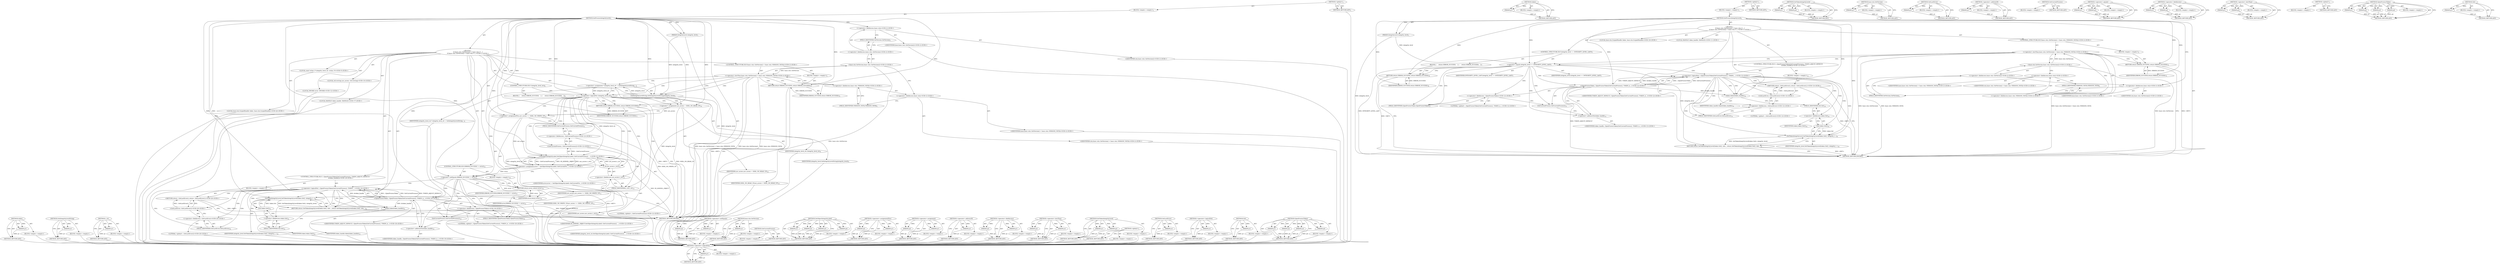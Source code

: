 digraph "Get" {
vulnerable_188 [label=<(METHOD,token)>];
vulnerable_189 [label=<(PARAM,p1)>];
vulnerable_190 [label=<(BLOCK,&lt;empty&gt;,&lt;empty&gt;)>];
vulnerable_191 [label=<(METHOD_RETURN,ANY)>];
vulnerable_141 [label=<(METHOD,GetIntegrityLevelString)>];
vulnerable_142 [label=<(PARAM,p1)>];
vulnerable_143 [label=<(BLOCK,&lt;empty&gt;,&lt;empty&gt;)>];
vulnerable_144 [label=<(METHOD_RETURN,ANY)>];
vulnerable_164 [label=<(METHOD,c_str)>];
vulnerable_165 [label=<(PARAM,p1)>];
vulnerable_166 [label=<(BLOCK,&lt;empty&gt;,&lt;empty&gt;)>];
vulnerable_167 [label=<(METHOD_RETURN,ANY)>];
vulnerable_6 [label=<(METHOD,&lt;global&gt;)<SUB>1</SUB>>];
vulnerable_7 [label=<(BLOCK,&lt;empty&gt;,&lt;empty&gt;)<SUB>1</SUB>>];
vulnerable_8 [label=<(METHOD,SetProcessIntegrityLevel)<SUB>1</SUB>>];
vulnerable_9 [label=<(PARAM,IntegrityLevel integrity_level)<SUB>1</SUB>>];
vulnerable_10 [label="<(BLOCK,{
   if (base::win::GetVersion() &lt; base::win::V...,{
   if (base::win::GetVersion() &lt; base::win::V...)<SUB>1</SUB>>"];
vulnerable_11 [label="<(CONTROL_STRUCTURE,IF,if (base::win::GetVersion() &lt; base::win::VERSION_VISTA))<SUB>2</SUB>>"];
vulnerable_12 [label="<(&lt;operator&gt;.lessThan,base::win::GetVersion() &lt; base::win::VERSION_VISTA)<SUB>2</SUB>>"];
vulnerable_13 [label="<(base.win.GetVersion,base::win::GetVersion())<SUB>2</SUB>>"];
vulnerable_14 [label="<(&lt;operator&gt;.fieldAccess,base::win::GetVersion)<SUB>2</SUB>>"];
vulnerable_15 [label="<(&lt;operator&gt;.fieldAccess,base::win)<SUB>2</SUB>>"];
vulnerable_16 [label="<(IDENTIFIER,base,base::win::GetVersion())<SUB>2</SUB>>"];
vulnerable_17 [label="<(IDENTIFIER,win,base::win::GetVersion())<SUB>2</SUB>>"];
vulnerable_18 [label=<(FIELD_IDENTIFIER,GetVersion,GetVersion)<SUB>2</SUB>>];
vulnerable_19 [label="<(&lt;operator&gt;.fieldAccess,base::win::VERSION_VISTA)<SUB>2</SUB>>"];
vulnerable_20 [label="<(&lt;operator&gt;.fieldAccess,base::win)<SUB>2</SUB>>"];
vulnerable_21 [label="<(IDENTIFIER,base,base::win::GetVersion() &lt; base::win::VERSION_VISTA)<SUB>2</SUB>>"];
vulnerable_22 [label="<(IDENTIFIER,win,base::win::GetVersion() &lt; base::win::VERSION_VISTA)<SUB>2</SUB>>"];
vulnerable_23 [label=<(FIELD_IDENTIFIER,VERSION_VISTA,VERSION_VISTA)<SUB>2</SUB>>];
vulnerable_24 [label=<(BLOCK,&lt;empty&gt;,&lt;empty&gt;)<SUB>3</SUB>>];
vulnerable_25 [label=<(RETURN,return ERROR_SUCCESS;,return ERROR_SUCCESS;)<SUB>3</SUB>>];
vulnerable_26 [label=<(IDENTIFIER,ERROR_SUCCESS,return ERROR_SUCCESS;)<SUB>3</SUB>>];
vulnerable_27 [label="<(LOCAL,const wchar_t* integrity_level_str: wchar_t*)<SUB>5</SUB>>"];
vulnerable_28 [label=<(&lt;operator&gt;.assignment,* integrity_level_str = GetIntegrityLevelString...)<SUB>5</SUB>>];
vulnerable_29 [label=<(IDENTIFIER,integrity_level_str,* integrity_level_str = GetIntegrityLevelString...)<SUB>5</SUB>>];
vulnerable_30 [label=<(GetIntegrityLevelString,GetIntegrityLevelString(integrity_level))<SUB>5</SUB>>];
vulnerable_31 [label=<(IDENTIFIER,integrity_level,GetIntegrityLevelString(integrity_level))<SUB>5</SUB>>];
vulnerable_32 [label=<(CONTROL_STRUCTURE,IF,if (!integrity_level_str))<SUB>6</SUB>>];
vulnerable_33 [label=<(&lt;operator&gt;.logicalNot,!integrity_level_str)<SUB>6</SUB>>];
vulnerable_34 [label=<(IDENTIFIER,integrity_level_str,!integrity_level_str)<SUB>6</SUB>>];
vulnerable_35 [label=<(BLOCK,{
     return ERROR_SUCCESS;
   },{
     return ERROR_SUCCESS;
   })<SUB>6</SUB>>];
vulnerable_36 [label=<(RETURN,return ERROR_SUCCESS;,return ERROR_SUCCESS;)<SUB>7</SUB>>];
vulnerable_37 [label=<(IDENTIFIER,ERROR_SUCCESS,return ERROR_SUCCESS;)<SUB>7</SUB>>];
vulnerable_38 [label="<(LOCAL,std.wstring ace_access: std.wstring)<SUB>10</SUB>>"];
vulnerable_39 [label=<(&lt;operator&gt;.assignment,ace_access = SDDL_NO_READ_UP)<SUB>10</SUB>>];
vulnerable_40 [label=<(IDENTIFIER,ace_access,ace_access = SDDL_NO_READ_UP)<SUB>10</SUB>>];
vulnerable_41 [label=<(IDENTIFIER,SDDL_NO_READ_UP,ace_access = SDDL_NO_READ_UP)<SUB>10</SUB>>];
vulnerable_42 [label=<(&lt;operator&gt;.assignmentPlus,ace_access += SDDL_NO_WRITE_UP)<SUB>11</SUB>>];
vulnerable_43 [label=<(IDENTIFIER,ace_access,ace_access += SDDL_NO_WRITE_UP)<SUB>11</SUB>>];
vulnerable_44 [label=<(IDENTIFIER,SDDL_NO_WRITE_UP,ace_access += SDDL_NO_WRITE_UP)<SUB>11</SUB>>];
vulnerable_45 [label="<(LOCAL,DWORD error: DWORD)<SUB>12</SUB>>"];
vulnerable_46 [label="<(&lt;operator&gt;.assignment,error = SetObjectIntegrityLabel(::GetCurrentPro...)<SUB>12</SUB>>"];
vulnerable_47 [label="<(IDENTIFIER,error,error = SetObjectIntegrityLabel(::GetCurrentPro...)<SUB>12</SUB>>"];
vulnerable_48 [label="<(SetObjectIntegrityLabel,SetObjectIntegrityLabel(::GetCurrentProcess(), ...)<SUB>12</SUB>>"];
vulnerable_49 [label="<(GetCurrentProcess,::GetCurrentProcess())<SUB>12</SUB>>"];
vulnerable_50 [label="<(&lt;operator&gt;.fieldAccess,::GetCurrentProcess)<SUB>12</SUB>>"];
vulnerable_51 [label="<(LITERAL,&lt;global&gt;,::GetCurrentProcess())<SUB>12</SUB>>"];
vulnerable_52 [label=<(FIELD_IDENTIFIER,GetCurrentProcess,GetCurrentProcess)<SUB>12</SUB>>];
vulnerable_53 [label="<(IDENTIFIER,SE_KERNEL_OBJECT,SetObjectIntegrityLabel(::GetCurrentProcess(), ...)<SUB>12</SUB>>"];
vulnerable_54 [label=<(c_str,ace_access.c_str())<SUB>13</SUB>>];
vulnerable_55 [label=<(&lt;operator&gt;.fieldAccess,ace_access.c_str)<SUB>13</SUB>>];
vulnerable_56 [label=<(IDENTIFIER,ace_access,ace_access.c_str())<SUB>13</SUB>>];
vulnerable_57 [label=<(FIELD_IDENTIFIER,c_str,c_str)<SUB>13</SUB>>];
vulnerable_58 [label="<(IDENTIFIER,integrity_level_str,SetObjectIntegrityLabel(::GetCurrentProcess(), ...)<SUB>14</SUB>>"];
vulnerable_59 [label=<(CONTROL_STRUCTURE,IF,if (ERROR_SUCCESS != error))<SUB>15</SUB>>];
vulnerable_60 [label=<(&lt;operator&gt;.notEquals,ERROR_SUCCESS != error)<SUB>15</SUB>>];
vulnerable_61 [label=<(IDENTIFIER,ERROR_SUCCESS,ERROR_SUCCESS != error)<SUB>15</SUB>>];
vulnerable_62 [label=<(IDENTIFIER,error,ERROR_SUCCESS != error)<SUB>15</SUB>>];
vulnerable_63 [label=<(BLOCK,&lt;empty&gt;,&lt;empty&gt;)<SUB>16</SUB>>];
vulnerable_64 [label=<(RETURN,return error;,return error;)<SUB>16</SUB>>];
vulnerable_65 [label=<(IDENTIFIER,error,return error;)<SUB>16</SUB>>];
vulnerable_66 [label="<(LOCAL,HANDLE token_handle: HANDLE)<SUB>17</SUB>>"];
vulnerable_67 [label="<(CONTROL_STRUCTURE,IF,if (!::OpenProcessToken(GetCurrentProcess(), TOKEN_ADJUST_DEFAULT,
                           &amp;token_handle)))<SUB>18</SUB>>"];
vulnerable_68 [label="<(&lt;operator&gt;.logicalNot,!::OpenProcessToken(GetCurrentProcess(), TOKEN_...)<SUB>18</SUB>>"];
vulnerable_69 [label="<(OpenProcessToken,::OpenProcessToken(GetCurrentProcess(), TOKEN_A...)<SUB>18</SUB>>"];
vulnerable_70 [label="<(&lt;operator&gt;.fieldAccess,::OpenProcessToken)<SUB>18</SUB>>"];
vulnerable_71 [label="<(LITERAL,&lt;global&gt;,::OpenProcessToken(GetCurrentProcess(), TOKEN_A...)<SUB>18</SUB>>"];
vulnerable_72 [label=<(FIELD_IDENTIFIER,OpenProcessToken,OpenProcessToken)<SUB>18</SUB>>];
vulnerable_73 [label=<(GetCurrentProcess,GetCurrentProcess())<SUB>18</SUB>>];
vulnerable_74 [label="<(IDENTIFIER,TOKEN_ADJUST_DEFAULT,::OpenProcessToken(GetCurrentProcess(), TOKEN_A...)<SUB>18</SUB>>"];
vulnerable_75 [label=<(&lt;operator&gt;.addressOf,&amp;token_handle)<SUB>19</SUB>>];
vulnerable_76 [label="<(IDENTIFIER,token_handle,::OpenProcessToken(GetCurrentProcess(), TOKEN_A...)<SUB>19</SUB>>"];
vulnerable_77 [label=<(BLOCK,&lt;empty&gt;,&lt;empty&gt;)<SUB>20</SUB>>];
vulnerable_78 [label="<(RETURN,return ::GetLastError();,return ::GetLastError();)<SUB>20</SUB>>"];
vulnerable_79 [label="<(GetLastError,::GetLastError())<SUB>20</SUB>>"];
vulnerable_80 [label="<(&lt;operator&gt;.fieldAccess,::GetLastError)<SUB>20</SUB>>"];
vulnerable_81 [label="<(LITERAL,&lt;global&gt;,::GetLastError())<SUB>20</SUB>>"];
vulnerable_82 [label=<(FIELD_IDENTIFIER,GetLastError,GetLastError)<SUB>20</SUB>>];
vulnerable_83 [label="<(LOCAL,base.win.ScopedHandle token: base.win.ScopedHandle)<SUB>22</SUB>>"];
vulnerable_84 [label=<(token,token(token_handle))<SUB>22</SUB>>];
vulnerable_85 [label=<(IDENTIFIER,token_handle,token(token_handle))<SUB>22</SUB>>];
vulnerable_86 [label=<(RETURN,return SetTokenIntegrityLevel(token.Get(), inte...,return SetTokenIntegrityLevel(token.Get(), inte...)<SUB>24</SUB>>];
vulnerable_87 [label=<(SetTokenIntegrityLevel,SetTokenIntegrityLevel(token.Get(), integrity_l...)<SUB>24</SUB>>];
vulnerable_88 [label=<(Get,token.Get())<SUB>24</SUB>>];
vulnerable_89 [label=<(&lt;operator&gt;.fieldAccess,token.Get)<SUB>24</SUB>>];
vulnerable_90 [label=<(IDENTIFIER,token,token.Get())<SUB>24</SUB>>];
vulnerable_91 [label=<(FIELD_IDENTIFIER,Get,Get)<SUB>24</SUB>>];
vulnerable_92 [label=<(IDENTIFIER,integrity_level,SetTokenIntegrityLevel(token.Get(), integrity_l...)<SUB>24</SUB>>];
vulnerable_93 [label=<(METHOD_RETURN,DWORD)<SUB>1</SUB>>];
vulnerable_95 [label=<(METHOD_RETURN,ANY)<SUB>1</SUB>>];
vulnerable_168 [label=<(METHOD,&lt;operator&gt;.notEquals)>];
vulnerable_169 [label=<(PARAM,p1)>];
vulnerable_170 [label=<(PARAM,p2)>];
vulnerable_171 [label=<(BLOCK,&lt;empty&gt;,&lt;empty&gt;)>];
vulnerable_172 [label=<(METHOD_RETURN,ANY)>];
vulnerable_127 [label=<(METHOD,base.win.GetVersion)>];
vulnerable_128 [label=<(PARAM,p1)>];
vulnerable_129 [label=<(BLOCK,&lt;empty&gt;,&lt;empty&gt;)>];
vulnerable_130 [label=<(METHOD_RETURN,ANY)>];
vulnerable_161 [label=<(METHOD,GetCurrentProcess)>];
vulnerable_162 [label=<(BLOCK,&lt;empty&gt;,&lt;empty&gt;)>];
vulnerable_163 [label=<(METHOD_RETURN,ANY)>];
vulnerable_154 [label=<(METHOD,SetObjectIntegrityLabel)>];
vulnerable_155 [label=<(PARAM,p1)>];
vulnerable_156 [label=<(PARAM,p2)>];
vulnerable_157 [label=<(PARAM,p3)>];
vulnerable_158 [label=<(PARAM,p4)>];
vulnerable_159 [label=<(BLOCK,&lt;empty&gt;,&lt;empty&gt;)>];
vulnerable_160 [label=<(METHOD_RETURN,ANY)>];
vulnerable_149 [label=<(METHOD,&lt;operator&gt;.assignmentPlus)>];
vulnerable_150 [label=<(PARAM,p1)>];
vulnerable_151 [label=<(PARAM,p2)>];
vulnerable_152 [label=<(BLOCK,&lt;empty&gt;,&lt;empty&gt;)>];
vulnerable_153 [label=<(METHOD_RETURN,ANY)>];
vulnerable_136 [label=<(METHOD,&lt;operator&gt;.assignment)>];
vulnerable_137 [label=<(PARAM,p1)>];
vulnerable_138 [label=<(PARAM,p2)>];
vulnerable_139 [label=<(BLOCK,&lt;empty&gt;,&lt;empty&gt;)>];
vulnerable_140 [label=<(METHOD_RETURN,ANY)>];
vulnerable_180 [label=<(METHOD,&lt;operator&gt;.addressOf)>];
vulnerable_181 [label=<(PARAM,p1)>];
vulnerable_182 [label=<(BLOCK,&lt;empty&gt;,&lt;empty&gt;)>];
vulnerable_183 [label=<(METHOD_RETURN,ANY)>];
vulnerable_131 [label=<(METHOD,&lt;operator&gt;.fieldAccess)>];
vulnerable_132 [label=<(PARAM,p1)>];
vulnerable_133 [label=<(PARAM,p2)>];
vulnerable_134 [label=<(BLOCK,&lt;empty&gt;,&lt;empty&gt;)>];
vulnerable_135 [label=<(METHOD_RETURN,ANY)>];
vulnerable_122 [label=<(METHOD,&lt;operator&gt;.lessThan)>];
vulnerable_123 [label=<(PARAM,p1)>];
vulnerable_124 [label=<(PARAM,p2)>];
vulnerable_125 [label=<(BLOCK,&lt;empty&gt;,&lt;empty&gt;)>];
vulnerable_126 [label=<(METHOD_RETURN,ANY)>];
vulnerable_116 [label=<(METHOD,&lt;global&gt;)<SUB>1</SUB>>];
vulnerable_117 [label=<(BLOCK,&lt;empty&gt;,&lt;empty&gt;)>];
vulnerable_118 [label=<(METHOD_RETURN,ANY)>];
vulnerable_192 [label=<(METHOD,SetTokenIntegrityLevel)>];
vulnerable_193 [label=<(PARAM,p1)>];
vulnerable_194 [label=<(PARAM,p2)>];
vulnerable_195 [label=<(BLOCK,&lt;empty&gt;,&lt;empty&gt;)>];
vulnerable_196 [label=<(METHOD_RETURN,ANY)>];
vulnerable_184 [label=<(METHOD,GetLastError)>];
vulnerable_185 [label=<(PARAM,p1)>];
vulnerable_186 [label=<(BLOCK,&lt;empty&gt;,&lt;empty&gt;)>];
vulnerable_187 [label=<(METHOD_RETURN,ANY)>];
vulnerable_145 [label=<(METHOD,&lt;operator&gt;.logicalNot)>];
vulnerable_146 [label=<(PARAM,p1)>];
vulnerable_147 [label=<(BLOCK,&lt;empty&gt;,&lt;empty&gt;)>];
vulnerable_148 [label=<(METHOD_RETURN,ANY)>];
vulnerable_197 [label=<(METHOD,Get)>];
vulnerable_198 [label=<(PARAM,p1)>];
vulnerable_199 [label=<(BLOCK,&lt;empty&gt;,&lt;empty&gt;)>];
vulnerable_200 [label=<(METHOD_RETURN,ANY)>];
vulnerable_173 [label=<(METHOD,OpenProcessToken)>];
vulnerable_174 [label=<(PARAM,p1)>];
vulnerable_175 [label=<(PARAM,p2)>];
vulnerable_176 [label=<(PARAM,p3)>];
vulnerable_177 [label=<(PARAM,p4)>];
vulnerable_178 [label=<(BLOCK,&lt;empty&gt;,&lt;empty&gt;)>];
vulnerable_179 [label=<(METHOD_RETURN,ANY)>];
fixed_105 [label=<(METHOD,&lt;operator&gt;.logicalNot)>];
fixed_106 [label=<(PARAM,p1)>];
fixed_107 [label=<(BLOCK,&lt;empty&gt;,&lt;empty&gt;)>];
fixed_108 [label=<(METHOD_RETURN,ANY)>];
fixed_127 [label=<(METHOD,token)>];
fixed_128 [label=<(PARAM,p1)>];
fixed_129 [label=<(BLOCK,&lt;empty&gt;,&lt;empty&gt;)>];
fixed_130 [label=<(METHOD_RETURN,ANY)>];
fixed_6 [label=<(METHOD,&lt;global&gt;)<SUB>1</SUB>>];
fixed_7 [label=<(BLOCK,&lt;empty&gt;,&lt;empty&gt;)<SUB>1</SUB>>];
fixed_8 [label=<(METHOD,SetProcessIntegrityLevel)<SUB>1</SUB>>];
fixed_9 [label=<(PARAM,IntegrityLevel integrity_level)<SUB>1</SUB>>];
fixed_10 [label="<(BLOCK,{
   if (base::win::GetVersion() &lt; base::win::V...,{
   if (base::win::GetVersion() &lt; base::win::V...)<SUB>1</SUB>>"];
fixed_11 [label="<(CONTROL_STRUCTURE,IF,if (base::win::GetVersion() &lt; base::win::VERSION_VISTA))<SUB>2</SUB>>"];
fixed_12 [label="<(&lt;operator&gt;.lessThan,base::win::GetVersion() &lt; base::win::VERSION_VISTA)<SUB>2</SUB>>"];
fixed_13 [label="<(base.win.GetVersion,base::win::GetVersion())<SUB>2</SUB>>"];
fixed_14 [label="<(&lt;operator&gt;.fieldAccess,base::win::GetVersion)<SUB>2</SUB>>"];
fixed_15 [label="<(&lt;operator&gt;.fieldAccess,base::win)<SUB>2</SUB>>"];
fixed_16 [label="<(IDENTIFIER,base,base::win::GetVersion())<SUB>2</SUB>>"];
fixed_17 [label="<(IDENTIFIER,win,base::win::GetVersion())<SUB>2</SUB>>"];
fixed_18 [label=<(FIELD_IDENTIFIER,GetVersion,GetVersion)<SUB>2</SUB>>];
fixed_19 [label="<(&lt;operator&gt;.fieldAccess,base::win::VERSION_VISTA)<SUB>2</SUB>>"];
fixed_20 [label="<(&lt;operator&gt;.fieldAccess,base::win)<SUB>2</SUB>>"];
fixed_21 [label="<(IDENTIFIER,base,base::win::GetVersion() &lt; base::win::VERSION_VISTA)<SUB>2</SUB>>"];
fixed_22 [label="<(IDENTIFIER,win,base::win::GetVersion() &lt; base::win::VERSION_VISTA)<SUB>2</SUB>>"];
fixed_23 [label=<(FIELD_IDENTIFIER,VERSION_VISTA,VERSION_VISTA)<SUB>2</SUB>>];
fixed_24 [label=<(BLOCK,&lt;empty&gt;,&lt;empty&gt;)<SUB>3</SUB>>];
fixed_25 [label=<(RETURN,return ERROR_SUCCESS;,return ERROR_SUCCESS;)<SUB>3</SUB>>];
fixed_26 [label=<(IDENTIFIER,ERROR_SUCCESS,return ERROR_SUCCESS;)<SUB>3</SUB>>];
fixed_27 [label=<(CONTROL_STRUCTURE,IF,if (integrity_level == INTEGRITY_LEVEL_LAST))<SUB>7</SUB>>];
fixed_28 [label=<(&lt;operator&gt;.equals,integrity_level == INTEGRITY_LEVEL_LAST)<SUB>7</SUB>>];
fixed_29 [label=<(IDENTIFIER,integrity_level,integrity_level == INTEGRITY_LEVEL_LAST)<SUB>7</SUB>>];
fixed_30 [label=<(IDENTIFIER,INTEGRITY_LEVEL_LAST,integrity_level == INTEGRITY_LEVEL_LAST)<SUB>7</SUB>>];
fixed_31 [label=<(BLOCK,{
     return ERROR_SUCCESS;
   },{
     return ERROR_SUCCESS;
   })<SUB>7</SUB>>];
fixed_32 [label=<(RETURN,return ERROR_SUCCESS;,return ERROR_SUCCESS;)<SUB>8</SUB>>];
fixed_33 [label=<(IDENTIFIER,ERROR_SUCCESS,return ERROR_SUCCESS;)<SUB>8</SUB>>];
fixed_34 [label="<(LOCAL,HANDLE token_handle: HANDLE)<SUB>11</SUB>>"];
fixed_35 [label="<(CONTROL_STRUCTURE,IF,if (!::OpenProcessToken(GetCurrentProcess(), TOKEN_ADJUST_DEFAULT,
                           &amp;token_handle)))<SUB>12</SUB>>"];
fixed_36 [label="<(&lt;operator&gt;.logicalNot,!::OpenProcessToken(GetCurrentProcess(), TOKEN_...)<SUB>12</SUB>>"];
fixed_37 [label="<(OpenProcessToken,::OpenProcessToken(GetCurrentProcess(), TOKEN_A...)<SUB>12</SUB>>"];
fixed_38 [label="<(&lt;operator&gt;.fieldAccess,::OpenProcessToken)<SUB>12</SUB>>"];
fixed_39 [label="<(LITERAL,&lt;global&gt;,::OpenProcessToken(GetCurrentProcess(), TOKEN_A...)<SUB>12</SUB>>"];
fixed_40 [label=<(FIELD_IDENTIFIER,OpenProcessToken,OpenProcessToken)<SUB>12</SUB>>];
fixed_41 [label=<(GetCurrentProcess,GetCurrentProcess())<SUB>12</SUB>>];
fixed_42 [label="<(IDENTIFIER,TOKEN_ADJUST_DEFAULT,::OpenProcessToken(GetCurrentProcess(), TOKEN_A...)<SUB>12</SUB>>"];
fixed_43 [label=<(&lt;operator&gt;.addressOf,&amp;token_handle)<SUB>13</SUB>>];
fixed_44 [label="<(IDENTIFIER,token_handle,::OpenProcessToken(GetCurrentProcess(), TOKEN_A...)<SUB>13</SUB>>"];
fixed_45 [label=<(BLOCK,&lt;empty&gt;,&lt;empty&gt;)<SUB>14</SUB>>];
fixed_46 [label="<(RETURN,return ::GetLastError();,return ::GetLastError();)<SUB>14</SUB>>"];
fixed_47 [label="<(GetLastError,::GetLastError())<SUB>14</SUB>>"];
fixed_48 [label="<(&lt;operator&gt;.fieldAccess,::GetLastError)<SUB>14</SUB>>"];
fixed_49 [label="<(LITERAL,&lt;global&gt;,::GetLastError())<SUB>14</SUB>>"];
fixed_50 [label=<(FIELD_IDENTIFIER,GetLastError,GetLastError)<SUB>14</SUB>>];
fixed_51 [label="<(LOCAL,base.win.ScopedHandle token: base.win.ScopedHandle)<SUB>16</SUB>>"];
fixed_52 [label=<(token,token(token_handle))<SUB>16</SUB>>];
fixed_53 [label=<(IDENTIFIER,token_handle,token(token_handle))<SUB>16</SUB>>];
fixed_54 [label=<(RETURN,return SetTokenIntegrityLevel(token.Get(), inte...,return SetTokenIntegrityLevel(token.Get(), inte...)<SUB>18</SUB>>];
fixed_55 [label=<(SetTokenIntegrityLevel,SetTokenIntegrityLevel(token.Get(), integrity_l...)<SUB>18</SUB>>];
fixed_56 [label=<(Get,token.Get())<SUB>18</SUB>>];
fixed_57 [label=<(&lt;operator&gt;.fieldAccess,token.Get)<SUB>18</SUB>>];
fixed_58 [label=<(IDENTIFIER,token,token.Get())<SUB>18</SUB>>];
fixed_59 [label=<(FIELD_IDENTIFIER,Get,Get)<SUB>18</SUB>>];
fixed_60 [label=<(IDENTIFIER,integrity_level,SetTokenIntegrityLevel(token.Get(), integrity_l...)<SUB>18</SUB>>];
fixed_61 [label=<(METHOD_RETURN,DWORD)<SUB>1</SUB>>];
fixed_63 [label=<(METHOD_RETURN,ANY)<SUB>1</SUB>>];
fixed_131 [label=<(METHOD,SetTokenIntegrityLevel)>];
fixed_132 [label=<(PARAM,p1)>];
fixed_133 [label=<(PARAM,p2)>];
fixed_134 [label=<(BLOCK,&lt;empty&gt;,&lt;empty&gt;)>];
fixed_135 [label=<(METHOD_RETURN,ANY)>];
fixed_91 [label=<(METHOD,base.win.GetVersion)>];
fixed_92 [label=<(PARAM,p1)>];
fixed_93 [label=<(BLOCK,&lt;empty&gt;,&lt;empty&gt;)>];
fixed_94 [label=<(METHOD_RETURN,ANY)>];
fixed_123 [label=<(METHOD,GetLastError)>];
fixed_124 [label=<(PARAM,p1)>];
fixed_125 [label=<(BLOCK,&lt;empty&gt;,&lt;empty&gt;)>];
fixed_126 [label=<(METHOD_RETURN,ANY)>];
fixed_119 [label=<(METHOD,&lt;operator&gt;.addressOf)>];
fixed_120 [label=<(PARAM,p1)>];
fixed_121 [label=<(BLOCK,&lt;empty&gt;,&lt;empty&gt;)>];
fixed_122 [label=<(METHOD_RETURN,ANY)>];
fixed_116 [label=<(METHOD,GetCurrentProcess)>];
fixed_117 [label=<(BLOCK,&lt;empty&gt;,&lt;empty&gt;)>];
fixed_118 [label=<(METHOD_RETURN,ANY)>];
fixed_100 [label=<(METHOD,&lt;operator&gt;.equals)>];
fixed_101 [label=<(PARAM,p1)>];
fixed_102 [label=<(PARAM,p2)>];
fixed_103 [label=<(BLOCK,&lt;empty&gt;,&lt;empty&gt;)>];
fixed_104 [label=<(METHOD_RETURN,ANY)>];
fixed_95 [label=<(METHOD,&lt;operator&gt;.fieldAccess)>];
fixed_96 [label=<(PARAM,p1)>];
fixed_97 [label=<(PARAM,p2)>];
fixed_98 [label=<(BLOCK,&lt;empty&gt;,&lt;empty&gt;)>];
fixed_99 [label=<(METHOD_RETURN,ANY)>];
fixed_86 [label=<(METHOD,&lt;operator&gt;.lessThan)>];
fixed_87 [label=<(PARAM,p1)>];
fixed_88 [label=<(PARAM,p2)>];
fixed_89 [label=<(BLOCK,&lt;empty&gt;,&lt;empty&gt;)>];
fixed_90 [label=<(METHOD_RETURN,ANY)>];
fixed_80 [label=<(METHOD,&lt;global&gt;)<SUB>1</SUB>>];
fixed_81 [label=<(BLOCK,&lt;empty&gt;,&lt;empty&gt;)>];
fixed_82 [label=<(METHOD_RETURN,ANY)>];
fixed_109 [label=<(METHOD,OpenProcessToken)>];
fixed_110 [label=<(PARAM,p1)>];
fixed_111 [label=<(PARAM,p2)>];
fixed_112 [label=<(PARAM,p3)>];
fixed_113 [label=<(PARAM,p4)>];
fixed_114 [label=<(BLOCK,&lt;empty&gt;,&lt;empty&gt;)>];
fixed_115 [label=<(METHOD_RETURN,ANY)>];
fixed_136 [label=<(METHOD,Get)>];
fixed_137 [label=<(PARAM,p1)>];
fixed_138 [label=<(BLOCK,&lt;empty&gt;,&lt;empty&gt;)>];
fixed_139 [label=<(METHOD_RETURN,ANY)>];
vulnerable_188 -> vulnerable_189  [key=0, label="AST: "];
vulnerable_188 -> vulnerable_189  [key=1, label="DDG: "];
vulnerable_188 -> vulnerable_190  [key=0, label="AST: "];
vulnerable_188 -> vulnerable_191  [key=0, label="AST: "];
vulnerable_188 -> vulnerable_191  [key=1, label="CFG: "];
vulnerable_189 -> vulnerable_191  [key=0, label="DDG: p1"];
vulnerable_190 -> fixed_105  [key=0];
vulnerable_191 -> fixed_105  [key=0];
vulnerable_141 -> vulnerable_142  [key=0, label="AST: "];
vulnerable_141 -> vulnerable_142  [key=1, label="DDG: "];
vulnerable_141 -> vulnerable_143  [key=0, label="AST: "];
vulnerable_141 -> vulnerable_144  [key=0, label="AST: "];
vulnerable_141 -> vulnerable_144  [key=1, label="CFG: "];
vulnerable_142 -> vulnerable_144  [key=0, label="DDG: p1"];
vulnerable_143 -> fixed_105  [key=0];
vulnerable_144 -> fixed_105  [key=0];
vulnerable_164 -> vulnerable_165  [key=0, label="AST: "];
vulnerable_164 -> vulnerable_165  [key=1, label="DDG: "];
vulnerable_164 -> vulnerable_166  [key=0, label="AST: "];
vulnerable_164 -> vulnerable_167  [key=0, label="AST: "];
vulnerable_164 -> vulnerable_167  [key=1, label="CFG: "];
vulnerable_165 -> vulnerable_167  [key=0, label="DDG: p1"];
vulnerable_166 -> fixed_105  [key=0];
vulnerable_167 -> fixed_105  [key=0];
vulnerable_6 -> vulnerable_7  [key=0, label="AST: "];
vulnerable_6 -> vulnerable_95  [key=0, label="AST: "];
vulnerable_6 -> vulnerable_95  [key=1, label="CFG: "];
vulnerable_7 -> vulnerable_8  [key=0, label="AST: "];
vulnerable_8 -> vulnerable_9  [key=0, label="AST: "];
vulnerable_8 -> vulnerable_9  [key=1, label="DDG: "];
vulnerable_8 -> vulnerable_10  [key=0, label="AST: "];
vulnerable_8 -> vulnerable_93  [key=0, label="AST: "];
vulnerable_8 -> vulnerable_15  [key=0, label="CFG: "];
vulnerable_8 -> vulnerable_39  [key=0, label="DDG: "];
vulnerable_8 -> vulnerable_42  [key=0, label="DDG: "];
vulnerable_8 -> vulnerable_84  [key=0, label="DDG: "];
vulnerable_8 -> vulnerable_25  [key=0, label="DDG: "];
vulnerable_8 -> vulnerable_30  [key=0, label="DDG: "];
vulnerable_8 -> vulnerable_33  [key=0, label="DDG: "];
vulnerable_8 -> vulnerable_36  [key=0, label="DDG: "];
vulnerable_8 -> vulnerable_48  [key=0, label="DDG: "];
vulnerable_8 -> vulnerable_60  [key=0, label="DDG: "];
vulnerable_8 -> vulnerable_87  [key=0, label="DDG: "];
vulnerable_8 -> vulnerable_26  [key=0, label="DDG: "];
vulnerable_8 -> vulnerable_37  [key=0, label="DDG: "];
vulnerable_8 -> vulnerable_65  [key=0, label="DDG: "];
vulnerable_8 -> vulnerable_69  [key=0, label="DDG: "];
vulnerable_9 -> vulnerable_93  [key=0, label="DDG: integrity_level"];
vulnerable_9 -> vulnerable_30  [key=0, label="DDG: integrity_level"];
vulnerable_10 -> vulnerable_11  [key=0, label="AST: "];
vulnerable_10 -> vulnerable_27  [key=0, label="AST: "];
vulnerable_10 -> vulnerable_28  [key=0, label="AST: "];
vulnerable_10 -> vulnerable_32  [key=0, label="AST: "];
vulnerable_10 -> vulnerable_38  [key=0, label="AST: "];
vulnerable_10 -> vulnerable_39  [key=0, label="AST: "];
vulnerable_10 -> vulnerable_42  [key=0, label="AST: "];
vulnerable_10 -> vulnerable_45  [key=0, label="AST: "];
vulnerable_10 -> vulnerable_46  [key=0, label="AST: "];
vulnerable_10 -> vulnerable_59  [key=0, label="AST: "];
vulnerable_10 -> vulnerable_66  [key=0, label="AST: "];
vulnerable_10 -> vulnerable_67  [key=0, label="AST: "];
vulnerable_10 -> vulnerable_83  [key=0, label="AST: "];
vulnerable_10 -> vulnerable_84  [key=0, label="AST: "];
vulnerable_10 -> vulnerable_86  [key=0, label="AST: "];
vulnerable_11 -> vulnerable_12  [key=0, label="AST: "];
vulnerable_11 -> vulnerable_24  [key=0, label="AST: "];
vulnerable_12 -> vulnerable_13  [key=0, label="AST: "];
vulnerable_12 -> vulnerable_19  [key=0, label="AST: "];
vulnerable_12 -> vulnerable_25  [key=0, label="CFG: "];
vulnerable_12 -> vulnerable_25  [key=1, label="CDG: "];
vulnerable_12 -> vulnerable_30  [key=0, label="CFG: "];
vulnerable_12 -> vulnerable_30  [key=1, label="CDG: "];
vulnerable_12 -> vulnerable_93  [key=0, label="DDG: base::win::GetVersion()"];
vulnerable_12 -> vulnerable_93  [key=1, label="DDG: base::win::VERSION_VISTA"];
vulnerable_12 -> vulnerable_93  [key=2, label="DDG: base::win::GetVersion() &lt; base::win::VERSION_VISTA"];
vulnerable_12 -> vulnerable_28  [key=0, label="CDG: "];
vulnerable_12 -> vulnerable_33  [key=0, label="CDG: "];
vulnerable_13 -> vulnerable_14  [key=0, label="AST: "];
vulnerable_13 -> vulnerable_20  [key=0, label="CFG: "];
vulnerable_13 -> vulnerable_93  [key=0, label="DDG: base::win::GetVersion"];
vulnerable_13 -> vulnerable_12  [key=0, label="DDG: base::win::GetVersion"];
vulnerable_14 -> vulnerable_15  [key=0, label="AST: "];
vulnerable_14 -> vulnerable_18  [key=0, label="AST: "];
vulnerable_14 -> vulnerable_13  [key=0, label="CFG: "];
vulnerable_15 -> vulnerable_16  [key=0, label="AST: "];
vulnerable_15 -> vulnerable_17  [key=0, label="AST: "];
vulnerable_15 -> vulnerable_18  [key=0, label="CFG: "];
vulnerable_16 -> fixed_105  [key=0];
vulnerable_17 -> fixed_105  [key=0];
vulnerable_18 -> vulnerable_14  [key=0, label="CFG: "];
vulnerable_19 -> vulnerable_20  [key=0, label="AST: "];
vulnerable_19 -> vulnerable_23  [key=0, label="AST: "];
vulnerable_19 -> vulnerable_12  [key=0, label="CFG: "];
vulnerable_20 -> vulnerable_21  [key=0, label="AST: "];
vulnerable_20 -> vulnerable_22  [key=0, label="AST: "];
vulnerable_20 -> vulnerable_23  [key=0, label="CFG: "];
vulnerable_21 -> fixed_105  [key=0];
vulnerable_22 -> fixed_105  [key=0];
vulnerable_23 -> vulnerable_19  [key=0, label="CFG: "];
vulnerable_24 -> vulnerable_25  [key=0, label="AST: "];
vulnerable_25 -> vulnerable_26  [key=0, label="AST: "];
vulnerable_25 -> vulnerable_93  [key=0, label="CFG: "];
vulnerable_25 -> vulnerable_93  [key=1, label="DDG: &lt;RET&gt;"];
vulnerable_26 -> vulnerable_25  [key=0, label="DDG: ERROR_SUCCESS"];
vulnerable_27 -> fixed_105  [key=0];
vulnerable_28 -> vulnerable_29  [key=0, label="AST: "];
vulnerable_28 -> vulnerable_30  [key=0, label="AST: "];
vulnerable_28 -> vulnerable_33  [key=0, label="CFG: "];
vulnerable_28 -> vulnerable_33  [key=1, label="DDG: integrity_level_str"];
vulnerable_29 -> fixed_105  [key=0];
vulnerable_30 -> vulnerable_31  [key=0, label="AST: "];
vulnerable_30 -> vulnerable_28  [key=0, label="CFG: "];
vulnerable_30 -> vulnerable_28  [key=1, label="DDG: integrity_level"];
vulnerable_30 -> vulnerable_87  [key=0, label="DDG: integrity_level"];
vulnerable_31 -> fixed_105  [key=0];
vulnerable_32 -> vulnerable_33  [key=0, label="AST: "];
vulnerable_32 -> vulnerable_35  [key=0, label="AST: "];
vulnerable_33 -> vulnerable_34  [key=0, label="AST: "];
vulnerable_33 -> vulnerable_36  [key=0, label="CFG: "];
vulnerable_33 -> vulnerable_36  [key=1, label="CDG: "];
vulnerable_33 -> vulnerable_39  [key=0, label="CFG: "];
vulnerable_33 -> vulnerable_39  [key=1, label="CDG: "];
vulnerable_33 -> vulnerable_48  [key=0, label="DDG: integrity_level_str"];
vulnerable_33 -> vulnerable_48  [key=1, label="CDG: "];
vulnerable_33 -> vulnerable_49  [key=0, label="CDG: "];
vulnerable_33 -> vulnerable_60  [key=0, label="CDG: "];
vulnerable_33 -> vulnerable_42  [key=0, label="CDG: "];
vulnerable_33 -> vulnerable_57  [key=0, label="CDG: "];
vulnerable_33 -> vulnerable_52  [key=0, label="CDG: "];
vulnerable_33 -> vulnerable_46  [key=0, label="CDG: "];
vulnerable_33 -> vulnerable_50  [key=0, label="CDG: "];
vulnerable_33 -> vulnerable_54  [key=0, label="CDG: "];
vulnerable_33 -> vulnerable_55  [key=0, label="CDG: "];
vulnerable_34 -> fixed_105  [key=0];
vulnerable_35 -> vulnerable_36  [key=0, label="AST: "];
vulnerable_36 -> vulnerable_37  [key=0, label="AST: "];
vulnerable_36 -> vulnerable_93  [key=0, label="CFG: "];
vulnerable_36 -> vulnerable_93  [key=1, label="DDG: &lt;RET&gt;"];
vulnerable_37 -> vulnerable_36  [key=0, label="DDG: ERROR_SUCCESS"];
vulnerable_38 -> fixed_105  [key=0];
vulnerable_39 -> vulnerable_40  [key=0, label="AST: "];
vulnerable_39 -> vulnerable_41  [key=0, label="AST: "];
vulnerable_39 -> vulnerable_42  [key=0, label="CFG: "];
vulnerable_39 -> vulnerable_42  [key=1, label="DDG: ace_access"];
vulnerable_39 -> vulnerable_93  [key=0, label="DDG: SDDL_NO_READ_UP"];
vulnerable_40 -> fixed_105  [key=0];
vulnerable_41 -> fixed_105  [key=0];
vulnerable_42 -> vulnerable_43  [key=0, label="AST: "];
vulnerable_42 -> vulnerable_44  [key=0, label="AST: "];
vulnerable_42 -> vulnerable_52  [key=0, label="CFG: "];
vulnerable_42 -> vulnerable_93  [key=0, label="DDG: SDDL_NO_WRITE_UP"];
vulnerable_42 -> vulnerable_54  [key=0, label="DDG: ace_access"];
vulnerable_43 -> fixed_105  [key=0];
vulnerable_44 -> fixed_105  [key=0];
vulnerable_45 -> fixed_105  [key=0];
vulnerable_46 -> vulnerable_47  [key=0, label="AST: "];
vulnerable_46 -> vulnerable_48  [key=0, label="AST: "];
vulnerable_46 -> vulnerable_60  [key=0, label="CFG: "];
vulnerable_46 -> vulnerable_60  [key=1, label="DDG: error"];
vulnerable_47 -> fixed_105  [key=0];
vulnerable_48 -> vulnerable_49  [key=0, label="AST: "];
vulnerable_48 -> vulnerable_53  [key=0, label="AST: "];
vulnerable_48 -> vulnerable_54  [key=0, label="AST: "];
vulnerable_48 -> vulnerable_58  [key=0, label="AST: "];
vulnerable_48 -> vulnerable_46  [key=0, label="CFG: "];
vulnerable_48 -> vulnerable_46  [key=1, label="DDG: ::GetCurrentProcess()"];
vulnerable_48 -> vulnerable_46  [key=2, label="DDG: SE_KERNEL_OBJECT"];
vulnerable_48 -> vulnerable_46  [key=3, label="DDG: ace_access.c_str()"];
vulnerable_48 -> vulnerable_46  [key=4, label="DDG: integrity_level_str"];
vulnerable_48 -> vulnerable_93  [key=0, label="DDG: SE_KERNEL_OBJECT"];
vulnerable_49 -> vulnerable_50  [key=0, label="AST: "];
vulnerable_49 -> vulnerable_57  [key=0, label="CFG: "];
vulnerable_49 -> vulnerable_48  [key=0, label="DDG: ::GetCurrentProcess"];
vulnerable_50 -> vulnerable_51  [key=0, label="AST: "];
vulnerable_50 -> vulnerable_52  [key=0, label="AST: "];
vulnerable_50 -> vulnerable_49  [key=0, label="CFG: "];
vulnerable_51 -> fixed_105  [key=0];
vulnerable_52 -> vulnerable_50  [key=0, label="CFG: "];
vulnerable_53 -> fixed_105  [key=0];
vulnerable_54 -> vulnerable_55  [key=0, label="AST: "];
vulnerable_54 -> vulnerable_48  [key=0, label="CFG: "];
vulnerable_54 -> vulnerable_48  [key=1, label="DDG: ace_access.c_str"];
vulnerable_55 -> vulnerable_56  [key=0, label="AST: "];
vulnerable_55 -> vulnerable_57  [key=0, label="AST: "];
vulnerable_55 -> vulnerable_54  [key=0, label="CFG: "];
vulnerable_56 -> fixed_105  [key=0];
vulnerable_57 -> vulnerable_55  [key=0, label="CFG: "];
vulnerable_58 -> fixed_105  [key=0];
vulnerable_59 -> vulnerable_60  [key=0, label="AST: "];
vulnerable_59 -> vulnerable_63  [key=0, label="AST: "];
vulnerable_60 -> vulnerable_61  [key=0, label="AST: "];
vulnerable_60 -> vulnerable_62  [key=0, label="AST: "];
vulnerable_60 -> vulnerable_64  [key=0, label="CFG: "];
vulnerable_60 -> vulnerable_64  [key=1, label="CDG: "];
vulnerable_60 -> vulnerable_72  [key=0, label="CFG: "];
vulnerable_60 -> vulnerable_72  [key=1, label="CDG: "];
vulnerable_60 -> vulnerable_65  [key=0, label="DDG: error"];
vulnerable_60 -> vulnerable_68  [key=0, label="CDG: "];
vulnerable_60 -> vulnerable_73  [key=0, label="CDG: "];
vulnerable_60 -> vulnerable_75  [key=0, label="CDG: "];
vulnerable_60 -> vulnerable_69  [key=0, label="CDG: "];
vulnerable_60 -> vulnerable_70  [key=0, label="CDG: "];
vulnerable_61 -> fixed_105  [key=0];
vulnerable_62 -> fixed_105  [key=0];
vulnerable_63 -> vulnerable_64  [key=0, label="AST: "];
vulnerable_64 -> vulnerable_65  [key=0, label="AST: "];
vulnerable_64 -> vulnerable_93  [key=0, label="CFG: "];
vulnerable_64 -> vulnerable_93  [key=1, label="DDG: &lt;RET&gt;"];
vulnerable_65 -> vulnerable_64  [key=0, label="DDG: error"];
vulnerable_66 -> fixed_105  [key=0];
vulnerable_67 -> vulnerable_68  [key=0, label="AST: "];
vulnerable_67 -> vulnerable_77  [key=0, label="AST: "];
vulnerable_68 -> vulnerable_69  [key=0, label="AST: "];
vulnerable_68 -> vulnerable_82  [key=0, label="CFG: "];
vulnerable_68 -> vulnerable_82  [key=1, label="CDG: "];
vulnerable_68 -> vulnerable_84  [key=0, label="CFG: "];
vulnerable_68 -> vulnerable_84  [key=1, label="CDG: "];
vulnerable_68 -> vulnerable_89  [key=0, label="CDG: "];
vulnerable_68 -> vulnerable_87  [key=0, label="CDG: "];
vulnerable_68 -> vulnerable_91  [key=0, label="CDG: "];
vulnerable_68 -> vulnerable_79  [key=0, label="CDG: "];
vulnerable_68 -> vulnerable_80  [key=0, label="CDG: "];
vulnerable_68 -> vulnerable_88  [key=0, label="CDG: "];
vulnerable_68 -> vulnerable_78  [key=0, label="CDG: "];
vulnerable_68 -> vulnerable_86  [key=0, label="CDG: "];
vulnerable_69 -> vulnerable_70  [key=0, label="AST: "];
vulnerable_69 -> vulnerable_73  [key=0, label="AST: "];
vulnerable_69 -> vulnerable_74  [key=0, label="AST: "];
vulnerable_69 -> vulnerable_75  [key=0, label="AST: "];
vulnerable_69 -> vulnerable_68  [key=0, label="CFG: "];
vulnerable_69 -> vulnerable_68  [key=1, label="DDG: ::OpenProcessToken"];
vulnerable_69 -> vulnerable_68  [key=2, label="DDG: GetCurrentProcess()"];
vulnerable_69 -> vulnerable_68  [key=3, label="DDG: TOKEN_ADJUST_DEFAULT"];
vulnerable_69 -> vulnerable_68  [key=4, label="DDG: &amp;token_handle"];
vulnerable_69 -> vulnerable_93  [key=0, label="DDG: TOKEN_ADJUST_DEFAULT"];
vulnerable_69 -> vulnerable_84  [key=0, label="DDG: &amp;token_handle"];
vulnerable_70 -> vulnerable_71  [key=0, label="AST: "];
vulnerable_70 -> vulnerable_72  [key=0, label="AST: "];
vulnerable_70 -> vulnerable_73  [key=0, label="CFG: "];
vulnerable_71 -> fixed_105  [key=0];
vulnerable_72 -> vulnerable_70  [key=0, label="CFG: "];
vulnerable_73 -> vulnerable_75  [key=0, label="CFG: "];
vulnerable_74 -> fixed_105  [key=0];
vulnerable_75 -> vulnerable_76  [key=0, label="AST: "];
vulnerable_75 -> vulnerable_69  [key=0, label="CFG: "];
vulnerable_76 -> fixed_105  [key=0];
vulnerable_77 -> vulnerable_78  [key=0, label="AST: "];
vulnerable_78 -> vulnerable_79  [key=0, label="AST: "];
vulnerable_78 -> vulnerable_93  [key=0, label="CFG: "];
vulnerable_78 -> vulnerable_93  [key=1, label="DDG: &lt;RET&gt;"];
vulnerable_79 -> vulnerable_80  [key=0, label="AST: "];
vulnerable_79 -> vulnerable_78  [key=0, label="CFG: "];
vulnerable_79 -> vulnerable_78  [key=1, label="DDG: ::GetLastError()"];
vulnerable_80 -> vulnerable_81  [key=0, label="AST: "];
vulnerable_80 -> vulnerable_82  [key=0, label="AST: "];
vulnerable_80 -> vulnerable_79  [key=0, label="CFG: "];
vulnerable_81 -> fixed_105  [key=0];
vulnerable_82 -> vulnerable_80  [key=0, label="CFG: "];
vulnerable_83 -> fixed_105  [key=0];
vulnerable_84 -> vulnerable_85  [key=0, label="AST: "];
vulnerable_84 -> vulnerable_91  [key=0, label="CFG: "];
vulnerable_85 -> fixed_105  [key=0];
vulnerable_86 -> vulnerable_87  [key=0, label="AST: "];
vulnerable_86 -> vulnerable_93  [key=0, label="CFG: "];
vulnerable_86 -> vulnerable_93  [key=1, label="DDG: &lt;RET&gt;"];
vulnerable_87 -> vulnerable_88  [key=0, label="AST: "];
vulnerable_87 -> vulnerable_92  [key=0, label="AST: "];
vulnerable_87 -> vulnerable_86  [key=0, label="CFG: "];
vulnerable_87 -> vulnerable_86  [key=1, label="DDG: SetTokenIntegrityLevel(token.Get(), integrity_level)"];
vulnerable_88 -> vulnerable_89  [key=0, label="AST: "];
vulnerable_88 -> vulnerable_87  [key=0, label="CFG: "];
vulnerable_88 -> vulnerable_87  [key=1, label="DDG: token.Get"];
vulnerable_89 -> vulnerable_90  [key=0, label="AST: "];
vulnerable_89 -> vulnerable_91  [key=0, label="AST: "];
vulnerable_89 -> vulnerable_88  [key=0, label="CFG: "];
vulnerable_90 -> fixed_105  [key=0];
vulnerable_91 -> vulnerable_89  [key=0, label="CFG: "];
vulnerable_92 -> fixed_105  [key=0];
vulnerable_93 -> fixed_105  [key=0];
vulnerable_95 -> fixed_105  [key=0];
vulnerable_168 -> vulnerable_169  [key=0, label="AST: "];
vulnerable_168 -> vulnerable_169  [key=1, label="DDG: "];
vulnerable_168 -> vulnerable_171  [key=0, label="AST: "];
vulnerable_168 -> vulnerable_170  [key=0, label="AST: "];
vulnerable_168 -> vulnerable_170  [key=1, label="DDG: "];
vulnerable_168 -> vulnerable_172  [key=0, label="AST: "];
vulnerable_168 -> vulnerable_172  [key=1, label="CFG: "];
vulnerable_169 -> vulnerable_172  [key=0, label="DDG: p1"];
vulnerable_170 -> vulnerable_172  [key=0, label="DDG: p2"];
vulnerable_171 -> fixed_105  [key=0];
vulnerable_172 -> fixed_105  [key=0];
vulnerable_127 -> vulnerable_128  [key=0, label="AST: "];
vulnerable_127 -> vulnerable_128  [key=1, label="DDG: "];
vulnerable_127 -> vulnerable_129  [key=0, label="AST: "];
vulnerable_127 -> vulnerable_130  [key=0, label="AST: "];
vulnerable_127 -> vulnerable_130  [key=1, label="CFG: "];
vulnerable_128 -> vulnerable_130  [key=0, label="DDG: p1"];
vulnerable_129 -> fixed_105  [key=0];
vulnerable_130 -> fixed_105  [key=0];
vulnerable_161 -> vulnerable_162  [key=0, label="AST: "];
vulnerable_161 -> vulnerable_163  [key=0, label="AST: "];
vulnerable_161 -> vulnerable_163  [key=1, label="CFG: "];
vulnerable_162 -> fixed_105  [key=0];
vulnerable_163 -> fixed_105  [key=0];
vulnerable_154 -> vulnerable_155  [key=0, label="AST: "];
vulnerable_154 -> vulnerable_155  [key=1, label="DDG: "];
vulnerable_154 -> vulnerable_159  [key=0, label="AST: "];
vulnerable_154 -> vulnerable_156  [key=0, label="AST: "];
vulnerable_154 -> vulnerable_156  [key=1, label="DDG: "];
vulnerable_154 -> vulnerable_160  [key=0, label="AST: "];
vulnerable_154 -> vulnerable_160  [key=1, label="CFG: "];
vulnerable_154 -> vulnerable_157  [key=0, label="AST: "];
vulnerable_154 -> vulnerable_157  [key=1, label="DDG: "];
vulnerable_154 -> vulnerable_158  [key=0, label="AST: "];
vulnerable_154 -> vulnerable_158  [key=1, label="DDG: "];
vulnerable_155 -> vulnerable_160  [key=0, label="DDG: p1"];
vulnerable_156 -> vulnerable_160  [key=0, label="DDG: p2"];
vulnerable_157 -> vulnerable_160  [key=0, label="DDG: p3"];
vulnerable_158 -> vulnerable_160  [key=0, label="DDG: p4"];
vulnerable_159 -> fixed_105  [key=0];
vulnerable_160 -> fixed_105  [key=0];
vulnerable_149 -> vulnerable_150  [key=0, label="AST: "];
vulnerable_149 -> vulnerable_150  [key=1, label="DDG: "];
vulnerable_149 -> vulnerable_152  [key=0, label="AST: "];
vulnerable_149 -> vulnerable_151  [key=0, label="AST: "];
vulnerable_149 -> vulnerable_151  [key=1, label="DDG: "];
vulnerable_149 -> vulnerable_153  [key=0, label="AST: "];
vulnerable_149 -> vulnerable_153  [key=1, label="CFG: "];
vulnerable_150 -> vulnerable_153  [key=0, label="DDG: p1"];
vulnerable_151 -> vulnerable_153  [key=0, label="DDG: p2"];
vulnerable_152 -> fixed_105  [key=0];
vulnerable_153 -> fixed_105  [key=0];
vulnerable_136 -> vulnerable_137  [key=0, label="AST: "];
vulnerable_136 -> vulnerable_137  [key=1, label="DDG: "];
vulnerable_136 -> vulnerable_139  [key=0, label="AST: "];
vulnerable_136 -> vulnerable_138  [key=0, label="AST: "];
vulnerable_136 -> vulnerable_138  [key=1, label="DDG: "];
vulnerable_136 -> vulnerable_140  [key=0, label="AST: "];
vulnerable_136 -> vulnerable_140  [key=1, label="CFG: "];
vulnerable_137 -> vulnerable_140  [key=0, label="DDG: p1"];
vulnerable_138 -> vulnerable_140  [key=0, label="DDG: p2"];
vulnerable_139 -> fixed_105  [key=0];
vulnerable_140 -> fixed_105  [key=0];
vulnerable_180 -> vulnerable_181  [key=0, label="AST: "];
vulnerable_180 -> vulnerable_181  [key=1, label="DDG: "];
vulnerable_180 -> vulnerable_182  [key=0, label="AST: "];
vulnerable_180 -> vulnerable_183  [key=0, label="AST: "];
vulnerable_180 -> vulnerable_183  [key=1, label="CFG: "];
vulnerable_181 -> vulnerable_183  [key=0, label="DDG: p1"];
vulnerable_182 -> fixed_105  [key=0];
vulnerable_183 -> fixed_105  [key=0];
vulnerable_131 -> vulnerable_132  [key=0, label="AST: "];
vulnerable_131 -> vulnerable_132  [key=1, label="DDG: "];
vulnerable_131 -> vulnerable_134  [key=0, label="AST: "];
vulnerable_131 -> vulnerable_133  [key=0, label="AST: "];
vulnerable_131 -> vulnerable_133  [key=1, label="DDG: "];
vulnerable_131 -> vulnerable_135  [key=0, label="AST: "];
vulnerable_131 -> vulnerable_135  [key=1, label="CFG: "];
vulnerable_132 -> vulnerable_135  [key=0, label="DDG: p1"];
vulnerable_133 -> vulnerable_135  [key=0, label="DDG: p2"];
vulnerable_134 -> fixed_105  [key=0];
vulnerable_135 -> fixed_105  [key=0];
vulnerable_122 -> vulnerable_123  [key=0, label="AST: "];
vulnerable_122 -> vulnerable_123  [key=1, label="DDG: "];
vulnerable_122 -> vulnerable_125  [key=0, label="AST: "];
vulnerable_122 -> vulnerable_124  [key=0, label="AST: "];
vulnerable_122 -> vulnerable_124  [key=1, label="DDG: "];
vulnerable_122 -> vulnerable_126  [key=0, label="AST: "];
vulnerable_122 -> vulnerable_126  [key=1, label="CFG: "];
vulnerable_123 -> vulnerable_126  [key=0, label="DDG: p1"];
vulnerable_124 -> vulnerable_126  [key=0, label="DDG: p2"];
vulnerable_125 -> fixed_105  [key=0];
vulnerable_126 -> fixed_105  [key=0];
vulnerable_116 -> vulnerable_117  [key=0, label="AST: "];
vulnerable_116 -> vulnerable_118  [key=0, label="AST: "];
vulnerable_116 -> vulnerable_118  [key=1, label="CFG: "];
vulnerable_117 -> fixed_105  [key=0];
vulnerable_118 -> fixed_105  [key=0];
vulnerable_192 -> vulnerable_193  [key=0, label="AST: "];
vulnerable_192 -> vulnerable_193  [key=1, label="DDG: "];
vulnerable_192 -> vulnerable_195  [key=0, label="AST: "];
vulnerable_192 -> vulnerable_194  [key=0, label="AST: "];
vulnerable_192 -> vulnerable_194  [key=1, label="DDG: "];
vulnerable_192 -> vulnerable_196  [key=0, label="AST: "];
vulnerable_192 -> vulnerable_196  [key=1, label="CFG: "];
vulnerable_193 -> vulnerable_196  [key=0, label="DDG: p1"];
vulnerable_194 -> vulnerable_196  [key=0, label="DDG: p2"];
vulnerable_195 -> fixed_105  [key=0];
vulnerable_196 -> fixed_105  [key=0];
vulnerable_184 -> vulnerable_185  [key=0, label="AST: "];
vulnerable_184 -> vulnerable_185  [key=1, label="DDG: "];
vulnerable_184 -> vulnerable_186  [key=0, label="AST: "];
vulnerable_184 -> vulnerable_187  [key=0, label="AST: "];
vulnerable_184 -> vulnerable_187  [key=1, label="CFG: "];
vulnerable_185 -> vulnerable_187  [key=0, label="DDG: p1"];
vulnerable_186 -> fixed_105  [key=0];
vulnerable_187 -> fixed_105  [key=0];
vulnerable_145 -> vulnerable_146  [key=0, label="AST: "];
vulnerable_145 -> vulnerable_146  [key=1, label="DDG: "];
vulnerable_145 -> vulnerable_147  [key=0, label="AST: "];
vulnerable_145 -> vulnerable_148  [key=0, label="AST: "];
vulnerable_145 -> vulnerable_148  [key=1, label="CFG: "];
vulnerable_146 -> vulnerable_148  [key=0, label="DDG: p1"];
vulnerable_147 -> fixed_105  [key=0];
vulnerable_148 -> fixed_105  [key=0];
vulnerable_197 -> vulnerable_198  [key=0, label="AST: "];
vulnerable_197 -> vulnerable_198  [key=1, label="DDG: "];
vulnerable_197 -> vulnerable_199  [key=0, label="AST: "];
vulnerable_197 -> vulnerable_200  [key=0, label="AST: "];
vulnerable_197 -> vulnerable_200  [key=1, label="CFG: "];
vulnerable_198 -> vulnerable_200  [key=0, label="DDG: p1"];
vulnerable_199 -> fixed_105  [key=0];
vulnerable_200 -> fixed_105  [key=0];
vulnerable_173 -> vulnerable_174  [key=0, label="AST: "];
vulnerable_173 -> vulnerable_174  [key=1, label="DDG: "];
vulnerable_173 -> vulnerable_178  [key=0, label="AST: "];
vulnerable_173 -> vulnerable_175  [key=0, label="AST: "];
vulnerable_173 -> vulnerable_175  [key=1, label="DDG: "];
vulnerable_173 -> vulnerable_179  [key=0, label="AST: "];
vulnerable_173 -> vulnerable_179  [key=1, label="CFG: "];
vulnerable_173 -> vulnerable_176  [key=0, label="AST: "];
vulnerable_173 -> vulnerable_176  [key=1, label="DDG: "];
vulnerable_173 -> vulnerable_177  [key=0, label="AST: "];
vulnerable_173 -> vulnerable_177  [key=1, label="DDG: "];
vulnerable_174 -> vulnerable_179  [key=0, label="DDG: p1"];
vulnerable_175 -> vulnerable_179  [key=0, label="DDG: p2"];
vulnerable_176 -> vulnerable_179  [key=0, label="DDG: p3"];
vulnerable_177 -> vulnerable_179  [key=0, label="DDG: p4"];
vulnerable_178 -> fixed_105  [key=0];
vulnerable_179 -> fixed_105  [key=0];
fixed_105 -> fixed_106  [key=0, label="AST: "];
fixed_105 -> fixed_106  [key=1, label="DDG: "];
fixed_105 -> fixed_107  [key=0, label="AST: "];
fixed_105 -> fixed_108  [key=0, label="AST: "];
fixed_105 -> fixed_108  [key=1, label="CFG: "];
fixed_106 -> fixed_108  [key=0, label="DDG: p1"];
fixed_127 -> fixed_128  [key=0, label="AST: "];
fixed_127 -> fixed_128  [key=1, label="DDG: "];
fixed_127 -> fixed_129  [key=0, label="AST: "];
fixed_127 -> fixed_130  [key=0, label="AST: "];
fixed_127 -> fixed_130  [key=1, label="CFG: "];
fixed_128 -> fixed_130  [key=0, label="DDG: p1"];
fixed_6 -> fixed_7  [key=0, label="AST: "];
fixed_6 -> fixed_63  [key=0, label="AST: "];
fixed_6 -> fixed_63  [key=1, label="CFG: "];
fixed_7 -> fixed_8  [key=0, label="AST: "];
fixed_8 -> fixed_9  [key=0, label="AST: "];
fixed_8 -> fixed_9  [key=1, label="DDG: "];
fixed_8 -> fixed_10  [key=0, label="AST: "];
fixed_8 -> fixed_61  [key=0, label="AST: "];
fixed_8 -> fixed_15  [key=0, label="CFG: "];
fixed_8 -> fixed_52  [key=0, label="DDG: "];
fixed_8 -> fixed_25  [key=0, label="DDG: "];
fixed_8 -> fixed_28  [key=0, label="DDG: "];
fixed_8 -> fixed_32  [key=0, label="DDG: "];
fixed_8 -> fixed_55  [key=0, label="DDG: "];
fixed_8 -> fixed_26  [key=0, label="DDG: "];
fixed_8 -> fixed_33  [key=0, label="DDG: "];
fixed_8 -> fixed_37  [key=0, label="DDG: "];
fixed_9 -> fixed_61  [key=0, label="DDG: integrity_level"];
fixed_9 -> fixed_28  [key=0, label="DDG: integrity_level"];
fixed_10 -> fixed_11  [key=0, label="AST: "];
fixed_10 -> fixed_27  [key=0, label="AST: "];
fixed_10 -> fixed_34  [key=0, label="AST: "];
fixed_10 -> fixed_35  [key=0, label="AST: "];
fixed_10 -> fixed_51  [key=0, label="AST: "];
fixed_10 -> fixed_52  [key=0, label="AST: "];
fixed_10 -> fixed_54  [key=0, label="AST: "];
fixed_11 -> fixed_12  [key=0, label="AST: "];
fixed_11 -> fixed_24  [key=0, label="AST: "];
fixed_12 -> fixed_13  [key=0, label="AST: "];
fixed_12 -> fixed_19  [key=0, label="AST: "];
fixed_12 -> fixed_25  [key=0, label="CFG: "];
fixed_12 -> fixed_25  [key=1, label="CDG: "];
fixed_12 -> fixed_28  [key=0, label="CFG: "];
fixed_12 -> fixed_28  [key=1, label="CDG: "];
fixed_12 -> fixed_61  [key=0, label="DDG: base::win::GetVersion()"];
fixed_12 -> fixed_61  [key=1, label="DDG: base::win::VERSION_VISTA"];
fixed_12 -> fixed_61  [key=2, label="DDG: base::win::GetVersion() &lt; base::win::VERSION_VISTA"];
fixed_13 -> fixed_14  [key=0, label="AST: "];
fixed_13 -> fixed_20  [key=0, label="CFG: "];
fixed_13 -> fixed_61  [key=0, label="DDG: base::win::GetVersion"];
fixed_13 -> fixed_12  [key=0, label="DDG: base::win::GetVersion"];
fixed_14 -> fixed_15  [key=0, label="AST: "];
fixed_14 -> fixed_18  [key=0, label="AST: "];
fixed_14 -> fixed_13  [key=0, label="CFG: "];
fixed_15 -> fixed_16  [key=0, label="AST: "];
fixed_15 -> fixed_17  [key=0, label="AST: "];
fixed_15 -> fixed_18  [key=0, label="CFG: "];
fixed_18 -> fixed_14  [key=0, label="CFG: "];
fixed_19 -> fixed_20  [key=0, label="AST: "];
fixed_19 -> fixed_23  [key=0, label="AST: "];
fixed_19 -> fixed_12  [key=0, label="CFG: "];
fixed_20 -> fixed_21  [key=0, label="AST: "];
fixed_20 -> fixed_22  [key=0, label="AST: "];
fixed_20 -> fixed_23  [key=0, label="CFG: "];
fixed_23 -> fixed_19  [key=0, label="CFG: "];
fixed_24 -> fixed_25  [key=0, label="AST: "];
fixed_25 -> fixed_26  [key=0, label="AST: "];
fixed_25 -> fixed_61  [key=0, label="CFG: "];
fixed_25 -> fixed_61  [key=1, label="DDG: &lt;RET&gt;"];
fixed_26 -> fixed_25  [key=0, label="DDG: ERROR_SUCCESS"];
fixed_27 -> fixed_28  [key=0, label="AST: "];
fixed_27 -> fixed_31  [key=0, label="AST: "];
fixed_28 -> fixed_29  [key=0, label="AST: "];
fixed_28 -> fixed_30  [key=0, label="AST: "];
fixed_28 -> fixed_32  [key=0, label="CFG: "];
fixed_28 -> fixed_32  [key=1, label="CDG: "];
fixed_28 -> fixed_40  [key=0, label="CFG: "];
fixed_28 -> fixed_40  [key=1, label="CDG: "];
fixed_28 -> fixed_61  [key=0, label="DDG: INTEGRITY_LEVEL_LAST"];
fixed_28 -> fixed_55  [key=0, label="DDG: integrity_level"];
fixed_28 -> fixed_36  [key=0, label="CDG: "];
fixed_28 -> fixed_37  [key=0, label="CDG: "];
fixed_28 -> fixed_38  [key=0, label="CDG: "];
fixed_28 -> fixed_41  [key=0, label="CDG: "];
fixed_28 -> fixed_43  [key=0, label="CDG: "];
fixed_31 -> fixed_32  [key=0, label="AST: "];
fixed_32 -> fixed_33  [key=0, label="AST: "];
fixed_32 -> fixed_61  [key=0, label="CFG: "];
fixed_32 -> fixed_61  [key=1, label="DDG: &lt;RET&gt;"];
fixed_33 -> fixed_32  [key=0, label="DDG: ERROR_SUCCESS"];
fixed_35 -> fixed_36  [key=0, label="AST: "];
fixed_35 -> fixed_45  [key=0, label="AST: "];
fixed_36 -> fixed_37  [key=0, label="AST: "];
fixed_36 -> fixed_50  [key=0, label="CFG: "];
fixed_36 -> fixed_50  [key=1, label="CDG: "];
fixed_36 -> fixed_52  [key=0, label="CFG: "];
fixed_36 -> fixed_52  [key=1, label="CDG: "];
fixed_36 -> fixed_47  [key=0, label="CDG: "];
fixed_36 -> fixed_48  [key=0, label="CDG: "];
fixed_36 -> fixed_57  [key=0, label="CDG: "];
fixed_36 -> fixed_46  [key=0, label="CDG: "];
fixed_36 -> fixed_56  [key=0, label="CDG: "];
fixed_36 -> fixed_59  [key=0, label="CDG: "];
fixed_36 -> fixed_55  [key=0, label="CDG: "];
fixed_36 -> fixed_54  [key=0, label="CDG: "];
fixed_37 -> fixed_38  [key=0, label="AST: "];
fixed_37 -> fixed_41  [key=0, label="AST: "];
fixed_37 -> fixed_42  [key=0, label="AST: "];
fixed_37 -> fixed_43  [key=0, label="AST: "];
fixed_37 -> fixed_36  [key=0, label="CFG: "];
fixed_37 -> fixed_36  [key=1, label="DDG: ::OpenProcessToken"];
fixed_37 -> fixed_36  [key=2, label="DDG: GetCurrentProcess()"];
fixed_37 -> fixed_36  [key=3, label="DDG: TOKEN_ADJUST_DEFAULT"];
fixed_37 -> fixed_36  [key=4, label="DDG: &amp;token_handle"];
fixed_37 -> fixed_61  [key=0, label="DDG: TOKEN_ADJUST_DEFAULT"];
fixed_37 -> fixed_52  [key=0, label="DDG: &amp;token_handle"];
fixed_38 -> fixed_39  [key=0, label="AST: "];
fixed_38 -> fixed_40  [key=0, label="AST: "];
fixed_38 -> fixed_41  [key=0, label="CFG: "];
fixed_40 -> fixed_38  [key=0, label="CFG: "];
fixed_41 -> fixed_43  [key=0, label="CFG: "];
fixed_43 -> fixed_44  [key=0, label="AST: "];
fixed_43 -> fixed_37  [key=0, label="CFG: "];
fixed_45 -> fixed_46  [key=0, label="AST: "];
fixed_46 -> fixed_47  [key=0, label="AST: "];
fixed_46 -> fixed_61  [key=0, label="CFG: "];
fixed_46 -> fixed_61  [key=1, label="DDG: &lt;RET&gt;"];
fixed_47 -> fixed_48  [key=0, label="AST: "];
fixed_47 -> fixed_46  [key=0, label="CFG: "];
fixed_47 -> fixed_46  [key=1, label="DDG: ::GetLastError()"];
fixed_48 -> fixed_49  [key=0, label="AST: "];
fixed_48 -> fixed_50  [key=0, label="AST: "];
fixed_48 -> fixed_47  [key=0, label="CFG: "];
fixed_50 -> fixed_48  [key=0, label="CFG: "];
fixed_52 -> fixed_53  [key=0, label="AST: "];
fixed_52 -> fixed_59  [key=0, label="CFG: "];
fixed_54 -> fixed_55  [key=0, label="AST: "];
fixed_54 -> fixed_61  [key=0, label="CFG: "];
fixed_54 -> fixed_61  [key=1, label="DDG: &lt;RET&gt;"];
fixed_55 -> fixed_56  [key=0, label="AST: "];
fixed_55 -> fixed_60  [key=0, label="AST: "];
fixed_55 -> fixed_54  [key=0, label="CFG: "];
fixed_55 -> fixed_54  [key=1, label="DDG: SetTokenIntegrityLevel(token.Get(), integrity_level)"];
fixed_56 -> fixed_57  [key=0, label="AST: "];
fixed_56 -> fixed_55  [key=0, label="CFG: "];
fixed_56 -> fixed_55  [key=1, label="DDG: token.Get"];
fixed_57 -> fixed_58  [key=0, label="AST: "];
fixed_57 -> fixed_59  [key=0, label="AST: "];
fixed_57 -> fixed_56  [key=0, label="CFG: "];
fixed_59 -> fixed_57  [key=0, label="CFG: "];
fixed_131 -> fixed_132  [key=0, label="AST: "];
fixed_131 -> fixed_132  [key=1, label="DDG: "];
fixed_131 -> fixed_134  [key=0, label="AST: "];
fixed_131 -> fixed_133  [key=0, label="AST: "];
fixed_131 -> fixed_133  [key=1, label="DDG: "];
fixed_131 -> fixed_135  [key=0, label="AST: "];
fixed_131 -> fixed_135  [key=1, label="CFG: "];
fixed_132 -> fixed_135  [key=0, label="DDG: p1"];
fixed_133 -> fixed_135  [key=0, label="DDG: p2"];
fixed_91 -> fixed_92  [key=0, label="AST: "];
fixed_91 -> fixed_92  [key=1, label="DDG: "];
fixed_91 -> fixed_93  [key=0, label="AST: "];
fixed_91 -> fixed_94  [key=0, label="AST: "];
fixed_91 -> fixed_94  [key=1, label="CFG: "];
fixed_92 -> fixed_94  [key=0, label="DDG: p1"];
fixed_123 -> fixed_124  [key=0, label="AST: "];
fixed_123 -> fixed_124  [key=1, label="DDG: "];
fixed_123 -> fixed_125  [key=0, label="AST: "];
fixed_123 -> fixed_126  [key=0, label="AST: "];
fixed_123 -> fixed_126  [key=1, label="CFG: "];
fixed_124 -> fixed_126  [key=0, label="DDG: p1"];
fixed_119 -> fixed_120  [key=0, label="AST: "];
fixed_119 -> fixed_120  [key=1, label="DDG: "];
fixed_119 -> fixed_121  [key=0, label="AST: "];
fixed_119 -> fixed_122  [key=0, label="AST: "];
fixed_119 -> fixed_122  [key=1, label="CFG: "];
fixed_120 -> fixed_122  [key=0, label="DDG: p1"];
fixed_116 -> fixed_117  [key=0, label="AST: "];
fixed_116 -> fixed_118  [key=0, label="AST: "];
fixed_116 -> fixed_118  [key=1, label="CFG: "];
fixed_100 -> fixed_101  [key=0, label="AST: "];
fixed_100 -> fixed_101  [key=1, label="DDG: "];
fixed_100 -> fixed_103  [key=0, label="AST: "];
fixed_100 -> fixed_102  [key=0, label="AST: "];
fixed_100 -> fixed_102  [key=1, label="DDG: "];
fixed_100 -> fixed_104  [key=0, label="AST: "];
fixed_100 -> fixed_104  [key=1, label="CFG: "];
fixed_101 -> fixed_104  [key=0, label="DDG: p1"];
fixed_102 -> fixed_104  [key=0, label="DDG: p2"];
fixed_95 -> fixed_96  [key=0, label="AST: "];
fixed_95 -> fixed_96  [key=1, label="DDG: "];
fixed_95 -> fixed_98  [key=0, label="AST: "];
fixed_95 -> fixed_97  [key=0, label="AST: "];
fixed_95 -> fixed_97  [key=1, label="DDG: "];
fixed_95 -> fixed_99  [key=0, label="AST: "];
fixed_95 -> fixed_99  [key=1, label="CFG: "];
fixed_96 -> fixed_99  [key=0, label="DDG: p1"];
fixed_97 -> fixed_99  [key=0, label="DDG: p2"];
fixed_86 -> fixed_87  [key=0, label="AST: "];
fixed_86 -> fixed_87  [key=1, label="DDG: "];
fixed_86 -> fixed_89  [key=0, label="AST: "];
fixed_86 -> fixed_88  [key=0, label="AST: "];
fixed_86 -> fixed_88  [key=1, label="DDG: "];
fixed_86 -> fixed_90  [key=0, label="AST: "];
fixed_86 -> fixed_90  [key=1, label="CFG: "];
fixed_87 -> fixed_90  [key=0, label="DDG: p1"];
fixed_88 -> fixed_90  [key=0, label="DDG: p2"];
fixed_80 -> fixed_81  [key=0, label="AST: "];
fixed_80 -> fixed_82  [key=0, label="AST: "];
fixed_80 -> fixed_82  [key=1, label="CFG: "];
fixed_109 -> fixed_110  [key=0, label="AST: "];
fixed_109 -> fixed_110  [key=1, label="DDG: "];
fixed_109 -> fixed_114  [key=0, label="AST: "];
fixed_109 -> fixed_111  [key=0, label="AST: "];
fixed_109 -> fixed_111  [key=1, label="DDG: "];
fixed_109 -> fixed_115  [key=0, label="AST: "];
fixed_109 -> fixed_115  [key=1, label="CFG: "];
fixed_109 -> fixed_112  [key=0, label="AST: "];
fixed_109 -> fixed_112  [key=1, label="DDG: "];
fixed_109 -> fixed_113  [key=0, label="AST: "];
fixed_109 -> fixed_113  [key=1, label="DDG: "];
fixed_110 -> fixed_115  [key=0, label="DDG: p1"];
fixed_111 -> fixed_115  [key=0, label="DDG: p2"];
fixed_112 -> fixed_115  [key=0, label="DDG: p3"];
fixed_113 -> fixed_115  [key=0, label="DDG: p4"];
fixed_136 -> fixed_137  [key=0, label="AST: "];
fixed_136 -> fixed_137  [key=1, label="DDG: "];
fixed_136 -> fixed_138  [key=0, label="AST: "];
fixed_136 -> fixed_139  [key=0, label="AST: "];
fixed_136 -> fixed_139  [key=1, label="CFG: "];
fixed_137 -> fixed_139  [key=0, label="DDG: p1"];
}
